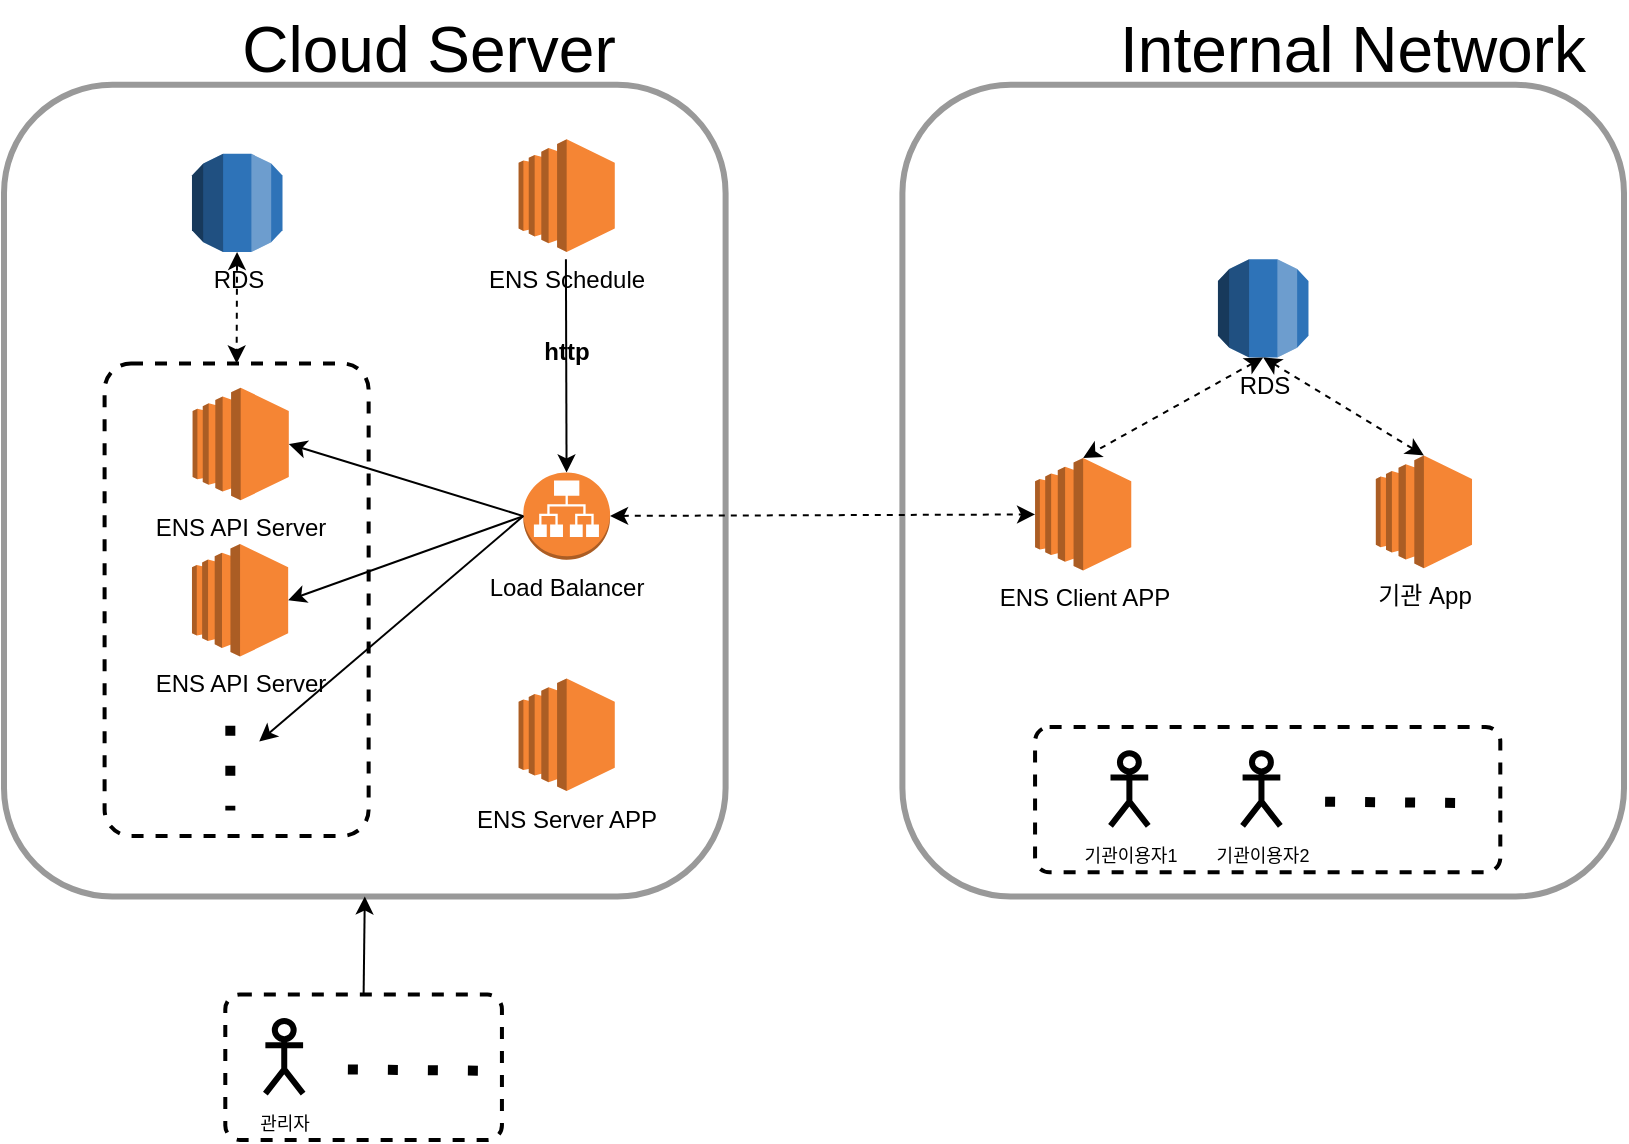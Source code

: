 <mxfile version="20.2.8" type="github">
  <diagram id="WI9T0HZ2pTsCkuznbFz-" name="Page-1">
    <mxGraphModel dx="283" dy="1838" grid="1" gridSize="10" guides="1" tooltips="1" connect="1" arrows="1" fold="1" page="1" pageScale="1" pageWidth="827" pageHeight="1169" math="0" shadow="0">
      <root>
        <mxCell id="0" />
        <mxCell id="1" parent="0" />
        <mxCell id="ua9vPHk2sP_lnWc5bk8r-2" value="" style="group" vertex="1" connectable="0" parent="1">
          <mxGeometry x="840" y="-930" width="810" height="570" as="geometry" />
        </mxCell>
        <mxCell id="MWuOinmSYjJ5tBn27S7f-32" value="" style="rounded=1;whiteSpace=wrap;html=1;strokeWidth=3;fillColor=none;strokeColor=#999999;perimeterSpacing=0;" parent="ua9vPHk2sP_lnWc5bk8r-2" vertex="1">
          <mxGeometry x="449.207" y="42.402" width="360.793" height="405.845" as="geometry" />
        </mxCell>
        <mxCell id="MWuOinmSYjJ5tBn27S7f-50" value="" style="rounded=1;fillColor=none;gradientColor=none;arcSize=10;dashed=1;strokeColor=default;strokeWidth=2;fontFamily=Helvetica;fontSize=12;fontColor=default;html=1;perimeterSpacing=0;" parent="ua9vPHk2sP_lnWc5bk8r-2" vertex="1">
          <mxGeometry x="515.535" y="363.443" width="232.62" height="72.689" as="geometry" />
        </mxCell>
        <mxCell id="MWuOinmSYjJ5tBn27S7f-3" value="" style="rounded=1;whiteSpace=wrap;html=1;strokeWidth=3;fillColor=none;strokeColor=#999999;perimeterSpacing=0;" parent="ua9vPHk2sP_lnWc5bk8r-2" vertex="1">
          <mxGeometry y="42.402" width="360.793" height="405.845" as="geometry" />
        </mxCell>
        <mxCell id="MWuOinmSYjJ5tBn27S7f-12" value="" style="rounded=1;fillColor=none;gradientColor=none;arcSize=10;dashed=1;strokeColor=default;strokeWidth=2;fontFamily=Helvetica;fontSize=12;fontColor=default;html=1;perimeterSpacing=0;" parent="ua9vPHk2sP_lnWc5bk8r-2" vertex="1">
          <mxGeometry x="50.296" y="181.722" width="132.027" height="236.238" as="geometry" />
        </mxCell>
        <mxCell id="MWuOinmSYjJ5tBn27S7f-15" value="기관 App" style="outlineConnect=0;dashed=0;verticalLabelPosition=bottom;verticalAlign=top;align=center;html=1;shape=mxgraph.aws3.ec2;fillColor=#F58534;gradientColor=none;rounded=1;strokeColor=default;strokeWidth=3;fontFamily=Helvetica;fontSize=12;fontColor=default;" parent="ua9vPHk2sP_lnWc5bk8r-2" vertex="1">
          <mxGeometry x="685.913" y="227.758" width="48.096" height="56.334" as="geometry" />
        </mxCell>
        <mxCell id="MWuOinmSYjJ5tBn27S7f-24" value="RDS" style="outlineConnect=0;dashed=0;verticalLabelPosition=bottom;verticalAlign=top;align=center;html=1;shape=mxgraph.aws3.rds;fillColor=#2E73B8;gradientColor=none;rounded=1;strokeColor=default;strokeWidth=3;fontFamily=Helvetica;fontSize=12;fontColor=default;" parent="ua9vPHk2sP_lnWc5bk8r-2" vertex="1">
          <mxGeometry x="93.991" y="76.929" width="45.266" height="49.065" as="geometry" />
        </mxCell>
        <mxCell id="MWuOinmSYjJ5tBn27S7f-28" value="" style="endArrow=classic;startArrow=classic;html=1;rounded=0;strokeWidth=1;fontFamily=Helvetica;fontSize=12;fontColor=default;strokeColor=default;dashed=1;entryX=0.5;entryY=0;entryDx=0;entryDy=0;" parent="ua9vPHk2sP_lnWc5bk8r-2" source="MWuOinmSYjJ5tBn27S7f-24" target="MWuOinmSYjJ5tBn27S7f-12" edge="1">
          <mxGeometry width="50" height="50" relative="1" as="geometry">
            <mxPoint x="111.909" y="127.205" as="sourcePoint" />
            <mxPoint x="120.239" y="50.276" as="targetPoint" />
          </mxGeometry>
        </mxCell>
        <mxCell id="MWuOinmSYjJ5tBn27S7f-29" value="" style="endArrow=none;startArrow=classic;html=1;rounded=0;strokeWidth=1;fontFamily=Helvetica;fontSize=12;fontColor=default;verticalAlign=middle;startFill=1;endFill=0;" parent="ua9vPHk2sP_lnWc5bk8r-2" source="MWuOinmSYjJ5tBn27S7f-16" edge="1">
          <mxGeometry width="50" height="50" relative="1" as="geometry">
            <mxPoint x="166.763" y="84.198" as="sourcePoint" />
            <mxPoint x="280.957" y="129.628" as="targetPoint" />
          </mxGeometry>
        </mxCell>
        <mxCell id="MWuOinmSYjJ5tBn27S7f-55" value="&lt;font style=&quot;font-size: 12px;&quot;&gt;http&lt;/font&gt;" style="edgeLabel;html=1;align=center;verticalAlign=middle;resizable=0;points=[];fontSize=32;fontFamily=Helvetica;fontColor=default;labelBackgroundColor=none;fontStyle=1" parent="MWuOinmSYjJ5tBn27S7f-29" vertex="1" connectable="0">
          <mxGeometry x="0.269" relative="1" as="geometry">
            <mxPoint as="offset" />
          </mxGeometry>
        </mxCell>
        <mxCell id="MWuOinmSYjJ5tBn27S7f-33" value="ENS Client APP" style="outlineConnect=0;dashed=0;verticalLabelPosition=bottom;verticalAlign=top;align=center;html=1;shape=mxgraph.aws3.ec2;fillColor=#F58534;gradientColor=none;rounded=1;strokeColor=default;strokeWidth=3;fontFamily=Helvetica;fontSize=12;fontColor=default;" parent="ua9vPHk2sP_lnWc5bk8r-2" vertex="1">
          <mxGeometry x="515.535" y="228.969" width="48.096" height="56.334" as="geometry" />
        </mxCell>
        <mxCell id="MWuOinmSYjJ5tBn27S7f-34" value="RDS" style="outlineConnect=0;dashed=0;verticalLabelPosition=bottom;verticalAlign=top;align=center;html=1;shape=mxgraph.aws3.rds;fillColor=#2E73B8;gradientColor=none;rounded=1;strokeColor=default;strokeWidth=3;fontFamily=Helvetica;fontSize=12;fontColor=default;" parent="ua9vPHk2sP_lnWc5bk8r-2" vertex="1">
          <mxGeometry x="606.973" y="129.628" width="45.266" height="49.065" as="geometry" />
        </mxCell>
        <mxCell id="MWuOinmSYjJ5tBn27S7f-38" value="" style="endArrow=classic;startArrow=classic;html=1;rounded=0;dashed=1;strokeColor=default;strokeWidth=1;fontFamily=Helvetica;fontSize=12;fontColor=default;exitX=0.5;exitY=1;exitDx=0;exitDy=0;exitPerimeter=0;entryX=0.5;entryY=0;entryDx=0;entryDy=0;entryPerimeter=0;" parent="ua9vPHk2sP_lnWc5bk8r-2" source="MWuOinmSYjJ5tBn27S7f-34" target="MWuOinmSYjJ5tBn27S7f-33" edge="1">
          <mxGeometry width="50" height="50" relative="1" as="geometry">
            <mxPoint x="471.526" y="278.64" as="sourcePoint" />
            <mxPoint x="502.961" y="248.353" as="targetPoint" />
          </mxGeometry>
        </mxCell>
        <mxCell id="MWuOinmSYjJ5tBn27S7f-39" value="" style="endArrow=classic;startArrow=classic;html=1;rounded=0;dashed=1;strokeColor=default;strokeWidth=1;fontFamily=Helvetica;fontSize=12;fontColor=default;entryX=0.5;entryY=0;entryDx=0;entryDy=0;entryPerimeter=0;exitX=0.5;exitY=1;exitDx=0;exitDy=0;exitPerimeter=0;" parent="ua9vPHk2sP_lnWc5bk8r-2" source="MWuOinmSYjJ5tBn27S7f-34" target="MWuOinmSYjJ5tBn27S7f-15" edge="1">
          <mxGeometry width="50" height="50" relative="1" as="geometry">
            <mxPoint x="471.526" y="278.64" as="sourcePoint" />
            <mxPoint x="502.961" y="248.353" as="targetPoint" />
          </mxGeometry>
        </mxCell>
        <mxCell id="MWuOinmSYjJ5tBn27S7f-8" value="ENS API Server" style="outlineConnect=0;dashed=0;verticalLabelPosition=bottom;verticalAlign=top;align=center;html=1;shape=mxgraph.aws3.ec2;fillColor=#F58534;gradientColor=none;rounded=1;strokeColor=default;strokeWidth=3;fontFamily=Helvetica;fontSize=12;fontColor=default;" parent="ua9vPHk2sP_lnWc5bk8r-2" vertex="1">
          <mxGeometry x="93.991" y="271.977" width="48.096" height="56.334" as="geometry" />
        </mxCell>
        <mxCell id="MWuOinmSYjJ5tBn27S7f-9" value="ENS API Server" style="outlineConnect=0;dashed=0;verticalLabelPosition=bottom;verticalAlign=top;align=center;html=1;shape=mxgraph.aws3.ec2;fillColor=#F58534;gradientColor=none;rounded=1;strokeColor=default;strokeWidth=3;fontFamily=Helvetica;fontSize=12;fontColor=default;" parent="ua9vPHk2sP_lnWc5bk8r-2" vertex="1">
          <mxGeometry x="94.305" y="193.836" width="48.096" height="56.334" as="geometry" />
        </mxCell>
        <mxCell id="MWuOinmSYjJ5tBn27S7f-16" value="Load Balancer" style="outlineConnect=0;dashed=0;verticalLabelPosition=bottom;verticalAlign=top;align=center;html=1;shape=mxgraph.aws3.application_load_balancer;fillColor=#F58534;gradientColor=none;rounded=1;strokeColor=default;strokeWidth=3;fontFamily=Helvetica;fontSize=12;fontColor=default;" parent="ua9vPHk2sP_lnWc5bk8r-2" vertex="1">
          <mxGeometry x="259.654" y="236.238" width="43.38" height="43.613" as="geometry" />
        </mxCell>
        <mxCell id="MWuOinmSYjJ5tBn27S7f-22" value="" style="endArrow=classic;html=1;rounded=0;strokeWidth=1;fontFamily=Helvetica;fontSize=12;fontColor=default;entryX=1;entryY=0.5;entryDx=0;entryDy=0;entryPerimeter=0;exitX=0;exitY=0.5;exitDx=0;exitDy=0;exitPerimeter=0;" parent="ua9vPHk2sP_lnWc5bk8r-2" source="MWuOinmSYjJ5tBn27S7f-16" target="MWuOinmSYjJ5tBn27S7f-9" edge="1">
          <mxGeometry width="50" height="50" relative="1" as="geometry">
            <mxPoint x="245.194" y="357.386" as="sourcePoint" />
            <mxPoint x="276.629" y="327.099" as="targetPoint" />
          </mxGeometry>
        </mxCell>
        <mxCell id="MWuOinmSYjJ5tBn27S7f-23" value="" style="endArrow=classic;html=1;rounded=0;strokeWidth=1;fontFamily=Helvetica;fontSize=12;fontColor=default;entryX=1;entryY=0.5;entryDx=0;entryDy=0;entryPerimeter=0;exitX=0;exitY=0.5;exitDx=0;exitDy=0;exitPerimeter=0;" parent="ua9vPHk2sP_lnWc5bk8r-2" source="MWuOinmSYjJ5tBn27S7f-16" target="MWuOinmSYjJ5tBn27S7f-8" edge="1">
          <mxGeometry width="50" height="50" relative="1" as="geometry">
            <mxPoint x="245.194" y="357.386" as="sourcePoint" />
            <mxPoint x="276.629" y="327.099" as="targetPoint" />
          </mxGeometry>
        </mxCell>
        <mxCell id="MWuOinmSYjJ5tBn27S7f-43" value="" style="endArrow=none;dashed=1;html=1;dashPattern=1 3;strokeWidth=5;rounded=0;strokeColor=default;fontFamily=Helvetica;fontSize=12;fontColor=default;" parent="ua9vPHk2sP_lnWc5bk8r-2" edge="1">
          <mxGeometry width="50" height="50" relative="1" as="geometry">
            <mxPoint x="113.166" y="362.837" as="sourcePoint" />
            <mxPoint x="113.166" y="405.239" as="targetPoint" />
          </mxGeometry>
        </mxCell>
        <mxCell id="MWuOinmSYjJ5tBn27S7f-44" value="" style="endArrow=classic;html=1;rounded=0;strokeWidth=1;fontFamily=Helvetica;fontSize=12;fontColor=default;exitX=0;exitY=0.5;exitDx=0;exitDy=0;exitPerimeter=0;" parent="ua9vPHk2sP_lnWc5bk8r-2" source="MWuOinmSYjJ5tBn27S7f-16" edge="1">
          <mxGeometry width="50" height="50" relative="1" as="geometry">
            <mxPoint x="267.827" y="253.199" as="sourcePoint" />
            <mxPoint x="127.626" y="370.712" as="targetPoint" />
          </mxGeometry>
        </mxCell>
        <mxCell id="MWuOinmSYjJ5tBn27S7f-45" value="ENS Server APP" style="outlineConnect=0;dashed=0;verticalLabelPosition=bottom;verticalAlign=top;align=center;html=1;shape=mxgraph.aws3.ec2;fillColor=#F58534;gradientColor=none;rounded=1;strokeColor=default;strokeWidth=3;fontFamily=Helvetica;fontSize=12;fontColor=default;" parent="ua9vPHk2sP_lnWc5bk8r-2" vertex="1">
          <mxGeometry x="257.296" y="339.214" width="48.096" height="56.334" as="geometry" />
        </mxCell>
        <mxCell id="MWuOinmSYjJ5tBn27S7f-48" value="" style="endArrow=classic;startArrow=classic;html=1;rounded=0;dashed=1;strokeColor=default;strokeWidth=1;fontFamily=Helvetica;fontSize=12;fontColor=default;" parent="ua9vPHk2sP_lnWc5bk8r-2" source="MWuOinmSYjJ5tBn27S7f-16" target="MWuOinmSYjJ5tBn27S7f-33" edge="1">
          <mxGeometry width="50" height="50" relative="1" as="geometry">
            <mxPoint x="471.526" y="278.64" as="sourcePoint" />
            <mxPoint x="502.961" y="248.353" as="targetPoint" />
          </mxGeometry>
        </mxCell>
        <mxCell id="MWuOinmSYjJ5tBn27S7f-49" value="&lt;font style=&quot;font-size: 9px;&quot;&gt;기관이용자1&lt;/font&gt;" style="shape=umlActor;verticalLabelPosition=bottom;verticalAlign=top;html=1;outlineConnect=0;rounded=1;strokeColor=default;strokeWidth=3;fontFamily=Helvetica;fontSize=12;fontColor=default;fillColor=none;" parent="ua9vPHk2sP_lnWc5bk8r-2" vertex="1">
          <mxGeometry x="553.257" y="376.615" width="18.861" height="36.344" as="geometry" />
        </mxCell>
        <mxCell id="MWuOinmSYjJ5tBn27S7f-51" value="Cloud Server" style="text;html=1;align=center;verticalAlign=middle;resizable=0;points=[];autosize=1;strokeColor=none;fillColor=none;fontSize=32;fontFamily=Helvetica;fontColor=default;strokeWidth=1;" parent="ua9vPHk2sP_lnWc5bk8r-2" vertex="1">
          <mxGeometry x="106.879" width="210" height="50" as="geometry" />
        </mxCell>
        <mxCell id="MWuOinmSYjJ5tBn27S7f-52" value="Internal Network" style="text;html=1;align=center;verticalAlign=middle;resizable=0;points=[];autosize=1;strokeColor=none;fillColor=none;fontSize=32;fontFamily=Helvetica;fontColor=default;strokeWidth=1;" parent="ua9vPHk2sP_lnWc5bk8r-2" vertex="1">
          <mxGeometry x="543.827" width="260" height="50" as="geometry" />
        </mxCell>
        <mxCell id="MWuOinmSYjJ5tBn27S7f-54" value="ENS Schedule" style="outlineConnect=0;dashed=0;verticalLabelPosition=bottom;verticalAlign=top;align=center;html=1;shape=mxgraph.aws3.ec2;fillColor=#F58534;gradientColor=none;rounded=1;strokeColor=default;strokeWidth=3;fontFamily=Helvetica;fontSize=12;fontColor=default;" parent="ua9vPHk2sP_lnWc5bk8r-2" vertex="1">
          <mxGeometry x="257.296" y="69.66" width="48.096" height="56.334" as="geometry" />
        </mxCell>
        <mxCell id="MWuOinmSYjJ5tBn27S7f-56" value="" style="endArrow=none;dashed=1;html=1;dashPattern=1 3;strokeWidth=5;rounded=0;strokeColor=default;fontFamily=Helvetica;fontSize=12;fontColor=default;" parent="ua9vPHk2sP_lnWc5bk8r-2" edge="1">
          <mxGeometry width="50" height="50" relative="1" as="geometry">
            <mxPoint x="725.546" y="401.451" as="sourcePoint" />
            <mxPoint x="660.162" y="400.845" as="targetPoint" />
          </mxGeometry>
        </mxCell>
        <mxCell id="MWuOinmSYjJ5tBn27S7f-57" value="&lt;font style=&quot;font-size: 9px;&quot;&gt;기관이용자2&lt;/font&gt;" style="shape=umlActor;verticalLabelPosition=bottom;verticalAlign=top;html=1;outlineConnect=0;rounded=1;strokeColor=default;strokeWidth=3;fontFamily=Helvetica;fontSize=12;fontColor=default;fillColor=none;" parent="ua9vPHk2sP_lnWc5bk8r-2" vertex="1">
          <mxGeometry x="619.296" y="376.615" width="18.861" height="36.344" as="geometry" />
        </mxCell>
        <mxCell id="MWuOinmSYjJ5tBn27S7f-66" value="" style="endArrow=classic;html=1;rounded=0;strokeColor=default;strokeWidth=1;fontFamily=Helvetica;fontSize=12;fontColor=default;exitX=0.5;exitY=0;exitDx=0;exitDy=0;entryX=0.5;entryY=1;entryDx=0;entryDy=0;" parent="ua9vPHk2sP_lnWc5bk8r-2" source="MWuOinmSYjJ5tBn27S7f-60" target="MWuOinmSYjJ5tBn27S7f-3" edge="1">
          <mxGeometry width="50" height="50" relative="1" as="geometry">
            <mxPoint x="364.647" y="345.271" as="sourcePoint" />
            <mxPoint x="396.082" y="314.984" as="targetPoint" />
          </mxGeometry>
        </mxCell>
        <mxCell id="MWuOinmSYjJ5tBn27S7f-60" value="" style="rounded=1;fillColor=none;gradientColor=none;arcSize=10;dashed=1;strokeColor=default;strokeWidth=2;fontFamily=Helvetica;fontSize=12;fontColor=default;html=1;perimeterSpacing=0;" parent="ua9vPHk2sP_lnWc5bk8r-2" vertex="1">
          <mxGeometry x="110.651" y="497.311" width="138.314" height="72.689" as="geometry" />
        </mxCell>
        <mxCell id="MWuOinmSYjJ5tBn27S7f-62" value="" style="endArrow=none;dashed=1;html=1;dashPattern=1 3;strokeWidth=5;rounded=0;strokeColor=default;fontFamily=Helvetica;fontSize=12;fontColor=default;" parent="ua9vPHk2sP_lnWc5bk8r-2" edge="1">
          <mxGeometry width="50" height="50" relative="1" as="geometry">
            <mxPoint x="236.939" y="535.319" as="sourcePoint" />
            <mxPoint x="171.554" y="534.713" as="targetPoint" />
          </mxGeometry>
        </mxCell>
        <mxCell id="MWuOinmSYjJ5tBn27S7f-63" value="&lt;font style=&quot;font-size: 9px;&quot;&gt;관리자&lt;/font&gt;" style="shape=umlActor;verticalLabelPosition=bottom;verticalAlign=top;html=1;outlineConnect=0;rounded=1;strokeColor=default;strokeWidth=3;fontFamily=Helvetica;fontSize=12;fontColor=default;fillColor=none;" parent="ua9vPHk2sP_lnWc5bk8r-2" vertex="1">
          <mxGeometry x="130.688" y="510.484" width="18.861" height="36.344" as="geometry" />
        </mxCell>
      </root>
    </mxGraphModel>
  </diagram>
</mxfile>
